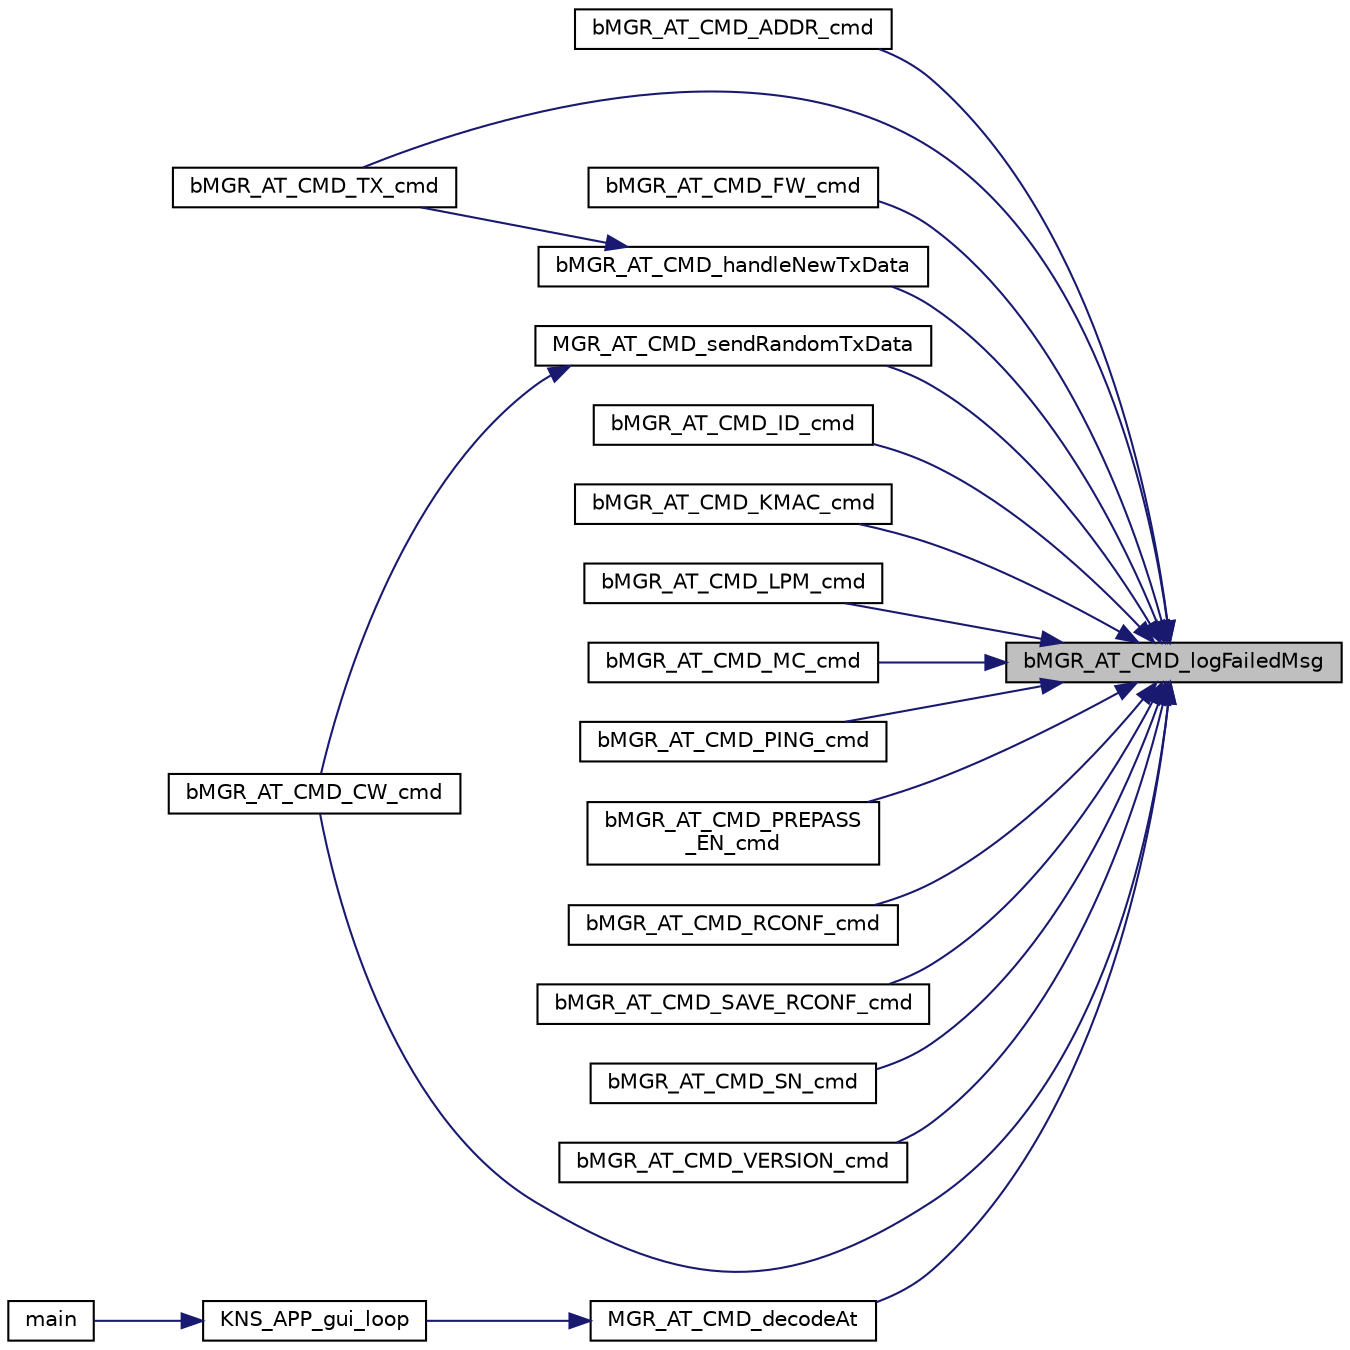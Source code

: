 digraph "bMGR_AT_CMD_logFailedMsg"
{
 // INTERACTIVE_SVG=YES
 // LATEX_PDF_SIZE
  edge [fontname="Helvetica",fontsize="10",labelfontname="Helvetica",labelfontsize="10"];
  node [fontname="Helvetica",fontsize="10",shape=record];
  rankdir="RL";
  Node1 [label="bMGR_AT_CMD_logFailedMsg",height=0.2,width=0.4,color="black", fillcolor="grey75", style="filled", fontcolor="black",tooltip="Log in debug interface a failed message."];
  Node1 -> Node2 [dir="back",color="midnightblue",fontsize="10",style="solid",fontname="Helvetica"];
  Node2 [label="bMGR_AT_CMD_ADDR_cmd",height=0.2,width=0.4,color="black", fillcolor="white", style="filled",URL="$d0/d0f/group___m_g_r___a_t___c_m_d.html#ga204fad5fbc19a59d6c9a498aad156fc5",tooltip=" "];
  Node1 -> Node3 [dir="back",color="midnightblue",fontsize="10",style="solid",fontname="Helvetica"];
  Node3 [label="bMGR_AT_CMD_CW_cmd",height=0.2,width=0.4,color="black", fillcolor="white", style="filled",URL="$d0/d0f/group___m_g_r___a_t___c_m_d.html#gafccf5cd6468be2c39af4c4c599d48ef8",tooltip="Process AT command \"AT+CW\"."];
  Node1 -> Node4 [dir="back",color="midnightblue",fontsize="10",style="solid",fontname="Helvetica"];
  Node4 [label="bMGR_AT_CMD_FW_cmd",height=0.2,width=0.4,color="black", fillcolor="white", style="filled",URL="$d0/d0f/group___m_g_r___a_t___c_m_d.html#gaaa6dc2a43b7e21084f52c8591674d534",tooltip=" "];
  Node1 -> Node5 [dir="back",color="midnightblue",fontsize="10",style="solid",fontname="Helvetica"];
  Node5 [label="bMGR_AT_CMD_handleNewTxData",height=0.2,width=0.4,color="black", fillcolor="white", style="filled",URL="$d0/d0f/group___m_g_r___a_t___c_m_d.html#gaaa9bdf10c9ac69ef778eea22f8225343",tooltip="Handle new TX data, this is the core function of AT+TX cmd."];
  Node5 -> Node6 [dir="back",color="midnightblue",fontsize="10",style="solid",fontname="Helvetica"];
  Node6 [label="bMGR_AT_CMD_TX_cmd",height=0.2,width=0.4,color="black", fillcolor="white", style="filled",URL="$d0/d0f/group___m_g_r___a_t___c_m_d.html#ga0a4332fc4f8bad99c421588fe542a2bd",tooltip="Process AT command \"AT+TX\" send user data."];
  Node1 -> Node7 [dir="back",color="midnightblue",fontsize="10",style="solid",fontname="Helvetica"];
  Node7 [label="bMGR_AT_CMD_ID_cmd",height=0.2,width=0.4,color="black", fillcolor="white", style="filled",URL="$d0/d0f/group___m_g_r___a_t___c_m_d.html#gaf81cad313cfb0badce0d5d0af319fbdc",tooltip=" "];
  Node1 -> Node8 [dir="back",color="midnightblue",fontsize="10",style="solid",fontname="Helvetica"];
  Node8 [label="bMGR_AT_CMD_KMAC_cmd",height=0.2,width=0.4,color="black", fillcolor="white", style="filled",URL="$d0/d0f/group___m_g_r___a_t___c_m_d.html#gacc6b6479b50b0c5aed24b2e62448bde0",tooltip="Process AT command \"AT+KMAC\" get/set the Kineis MAC profile."];
  Node1 -> Node9 [dir="back",color="midnightblue",fontsize="10",style="solid",fontname="Helvetica"];
  Node9 [label="bMGR_AT_CMD_LPM_cmd",height=0.2,width=0.4,color="black", fillcolor="white", style="filled",URL="$d0/d0f/group___m_g_r___a_t___c_m_d.html#gaed4723249aba7dbe8e17c74eed648f4b",tooltip=" "];
  Node1 -> Node10 [dir="back",color="midnightblue",fontsize="10",style="solid",fontname="Helvetica"];
  Node10 [label="bMGR_AT_CMD_MC_cmd",height=0.2,width=0.4,color="black", fillcolor="white", style="filled",URL="$d0/d0f/group___m_g_r___a_t___c_m_d.html#ga5b87e37fb8cb422341f3ed3f0947d09c",tooltip=" "];
  Node1 -> Node11 [dir="back",color="midnightblue",fontsize="10",style="solid",fontname="Helvetica"];
  Node11 [label="bMGR_AT_CMD_PING_cmd",height=0.2,width=0.4,color="black", fillcolor="white", style="filled",URL="$d0/d0f/group___m_g_r___a_t___c_m_d.html#gad504c930c0c0222576334c21940e245e",tooltip=" "];
  Node1 -> Node12 [dir="back",color="midnightblue",fontsize="10",style="solid",fontname="Helvetica"];
  Node12 [label="bMGR_AT_CMD_PREPASS\l_EN_cmd",height=0.2,width=0.4,color="black", fillcolor="white", style="filled",URL="$d0/d0f/group___m_g_r___a_t___c_m_d.html#gafa3e80f7aedfa74c8d16d0202a3f4f07",tooltip="Process AT command \"AT+PREPASS_EN\" Enabling/disabling PREVIPASS (sat pass prediction) computation,..."];
  Node1 -> Node13 [dir="back",color="midnightblue",fontsize="10",style="solid",fontname="Helvetica"];
  Node13 [label="bMGR_AT_CMD_RCONF_cmd",height=0.2,width=0.4,color="black", fillcolor="white", style="filled",URL="$d0/d0f/group___m_g_r___a_t___c_m_d.html#gaf2dc4b8c03924fc01641182032c31ba5",tooltip=" "];
  Node1 -> Node14 [dir="back",color="midnightblue",fontsize="10",style="solid",fontname="Helvetica"];
  Node14 [label="bMGR_AT_CMD_SAVE_RCONF_cmd",height=0.2,width=0.4,color="black", fillcolor="white", style="filled",URL="$d0/d0f/group___m_g_r___a_t___c_m_d.html#ga02e2a055602cf05cffff4e57ef414e50",tooltip=" "];
  Node1 -> Node15 [dir="back",color="midnightblue",fontsize="10",style="solid",fontname="Helvetica"];
  Node15 [label="bMGR_AT_CMD_SN_cmd",height=0.2,width=0.4,color="black", fillcolor="white", style="filled",URL="$d0/d0f/group___m_g_r___a_t___c_m_d.html#ga35554beb51f6f25a760a6d2bb76f7ee8",tooltip=" "];
  Node1 -> Node6 [dir="back",color="midnightblue",fontsize="10",style="solid",fontname="Helvetica"];
  Node1 -> Node16 [dir="back",color="midnightblue",fontsize="10",style="solid",fontname="Helvetica"];
  Node16 [label="bMGR_AT_CMD_VERSION_cmd",height=0.2,width=0.4,color="black", fillcolor="white", style="filled",URL="$d0/d0f/group___m_g_r___a_t___c_m_d.html#gafa261eed6f61302c724f74b963bae320",tooltip=" "];
  Node1 -> Node17 [dir="back",color="midnightblue",fontsize="10",style="solid",fontname="Helvetica"];
  Node17 [label="MGR_AT_CMD_decodeAt",height=0.2,width=0.4,color="black", fillcolor="white", style="filled",URL="$d0/d0f/group___m_g_r___a_t___c_m_d.html#ga9cef55cf869d8f8c3eaf6a49ca61b5d2",tooltip="Decode and exectue AT cmd if valid."];
  Node17 -> Node18 [dir="back",color="midnightblue",fontsize="10",style="solid",fontname="Helvetica"];
  Node18 [label="KNS_APP_gui_loop",height=0.2,width=0.4,color="black", fillcolor="white", style="filled",URL="$dd/d41/group___k_n_s___a_p_p.html#ga06543de003a98e82570c572ce5e1240c",tooltip="This fct is the application expected to run in front of the GUI."];
  Node18 -> Node19 [dir="back",color="midnightblue",fontsize="10",style="solid",fontname="Helvetica"];
  Node19 [label="main",height=0.2,width=0.4,color="black", fillcolor="white", style="filled",URL="$d0/d29/main_8c.html#a840291bc02cba5474a4cb46a9b9566fe",tooltip="The application entry point."];
  Node1 -> Node20 [dir="back",color="midnightblue",fontsize="10",style="solid",fontname="Helvetica"];
  Node20 [label="MGR_AT_CMD_sendRandomTxData",height=0.2,width=0.4,color="black", fillcolor="white", style="filled",URL="$d0/d0f/group___m_g_r___a_t___c_m_d.html#ga60486b23c6850d01bbb1e29875cd24f4",tooltip="Send random TX data as per RF configuration."];
  Node20 -> Node3 [dir="back",color="midnightblue",fontsize="10",style="solid",fontname="Helvetica"];
}
